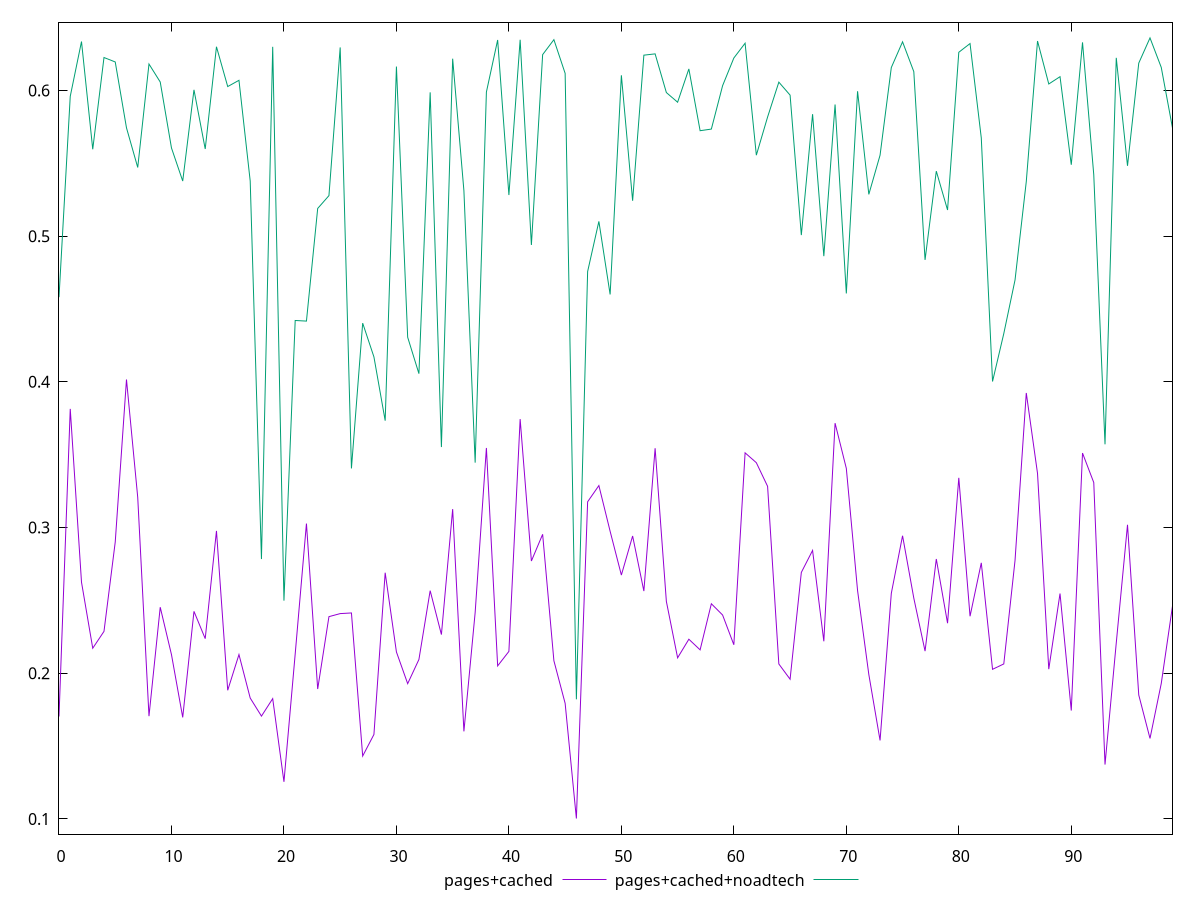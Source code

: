 reset

$pagesCached <<EOF
0 0.17034678404325215
1 0.3814511151350999
2 0.26251605720380844
3 0.21719464834697152
4 0.22876552826852894
5 0.290077785785482
6 0.4015908515959598
7 0.32067597798141845
8 0.17059278164261255
9 0.24534565202000258
10 0.21279561857286558
11 0.16974384981987106
12 0.24250013475062737
13 0.22377125492927152
14 0.29771611091538436
15 0.1883323884668215
16 0.2128545796028215
17 0.18300842168551473
18 0.17060492343301528
19 0.18260606746976357
20 0.12552247747110135
21 0.21326496166999503
22 0.3027487360922712
23 0.1891999141621487
24 0.23886611438886363
25 0.24095629310236488
26 0.24140182796424609
27 0.143207429955603
28 0.1580216725276343
29 0.2690165294621284
30 0.21462610319598038
31 0.192893963901804
32 0.2094863785769471
33 0.25669510316548794
34 0.22655967036969457
35 0.31265754901569204
36 0.16013572352122263
37 0.24170966760605989
38 0.35460814685296277
39 0.20508021990892117
40 0.21501258875578785
41 0.37443068261075474
42 0.2770473383479595
43 0.29538302135980116
44 0.20862578797516906
45 0.17937195565975197
46 0.10032995130466112
47 0.31769603160312365
48 0.32882482721346123
49 0.29744421833586665
50 0.2674141632051581
51 0.2942171608128266
52 0.2564175809040615
53 0.3544326016962718
54 0.2493346946832051
55 0.21061537351218593
56 0.22336813250920187
57 0.21607053624091743
58 0.24770838247327742
59 0.23998362765688708
60 0.21956382839468222
61 0.35128394238155347
62 0.34450364980995596
63 0.32830373595277484
64 0.2063863482778417
65 0.19592009611670216
66 0.2692220163541654
67 0.2843125992560714
68 0.2219491214920538
69 0.37165414076303555
70 0.34062488772577365
71 0.2567579485782926
72 0.19919426362296544
73 0.1539218956665221
74 0.2548534459988231
75 0.2943963228625975
76 0.2515652026714316
77 0.21521584539317787
78 0.27840985750360464
79 0.23437657259465502
80 0.3341397932480308
81 0.23913819500155029
82 0.27579625520310097
83 0.20272844525776315
84 0.2064130928843105
85 0.27743821521457396
86 0.392371994434524
87 0.33712697068979175
88 0.20284019657825766
89 0.2547340655070478
90 0.17443558442922893
91 0.3511223967338971
92 0.33088714880497655
93 0.13735822272546078
94 0.22082558232853983
95 0.3018963775473758
96 0.18510992077055696
97 0.15529840920790458
98 0.19297539153857318
99 0.2461236982051366
EOF

$pagesCachedNoadtech <<EOF
0 0.45811677589267386
1 0.5959451283743682
2 0.6335352317312836
3 0.5596237777345326
4 0.6225780586493584
5 0.6195225342800627
6 0.5743183803089638
7 0.5471198045912293
8 0.6181070872541177
9 0.6057747055416706
10 0.5605068708895717
11 0.537800418592643
12 0.6003927172884196
13 0.5598154536610813
14 0.6299644555764919
15 0.6026465659185873
16 0.6069360319943159
17 0.5378104349107452
18 0.27840179437830304
19 0.6299055734596521
20 0.2498547702781483
21 0.4421138159922773
22 0.4416925629194898
23 0.5190093065047051
24 0.5277957544236356
25 0.6295000148808136
26 0.34057989180717646
27 0.44030087922631433
28 0.4171026420768163
29 0.37335665711305505
30 0.61636122906692
31 0.4306113795006159
32 0.40562083974132856
33 0.5986839852903685
34 0.35525923419096034
35 0.621757843807413
36 0.5311532578906728
37 0.3445707367138375
38 0.5988825543699619
39 0.6346115269780015
40 0.5282272606664137
41 0.6347524076842267
42 0.4939186834665941
43 0.6245618651968855
44 0.6348294768002113
45 0.6116894395938156
46 0.182117776937036
47 0.4757048934656373
48 0.5101156799772731
49 0.4599780391972365
50 0.6103893949123663
51 0.5242919435096237
52 0.6241936123754449
53 0.6250804306229937
54 0.5985357525256138
55 0.5918980383878408
56 0.6147499195351288
57 0.5723525560182057
58 0.5734703514880892
59 0.603257218235358
60 0.6222443212373288
61 0.6323946407656862
62 0.5555508146085092
63 0.5817412675333384
64 0.6056736465426302
65 0.5967723125948476
66 0.5006969008812201
67 0.5836964847338446
68 0.4862596125758129
69 0.5903296316426674
70 0.46069436275412207
71 0.5994387989580194
72 0.5286563603669029
73 0.5555515913015985
74 0.6157052084748479
75 0.6333429113361055
76 0.6128805005686302
77 0.4836885928918334
78 0.5445990280000914
79 0.5179364350879411
80 0.62618937459875
81 0.632158822172741
82 0.5673676882384362
83 0.40025579276141704
84 0.43311817583516443
85 0.4698989222572474
86 0.5374335294206356
87 0.6338859439729478
88 0.6044107348971643
89 0.6094224352662353
90 0.5489858646310142
91 0.6329827902421559
92 0.5421041310126363
93 0.357130284234432
94 0.6223665979566053
95 0.5482350747870288
96 0.6187319085996041
97 0.6360346941312809
98 0.6158129985789517
99 0.5742060133411243
EOF

set key outside below
set xrange [0:99]
set yrange [0.08961585644812872:0.6467487889878133]
set trange [0.08961585644812872:0.6467487889878133]
set terminal svg size 640, 520 enhanced background rgb 'white'
set output "report_00015_2021-02-09T16-11-33.973Z/meta/pScore/comparison/line/1_vs_2.svg"

plot $pagesCached title "pages+cached" with line, \
     $pagesCachedNoadtech title "pages+cached+noadtech" with line

reset
